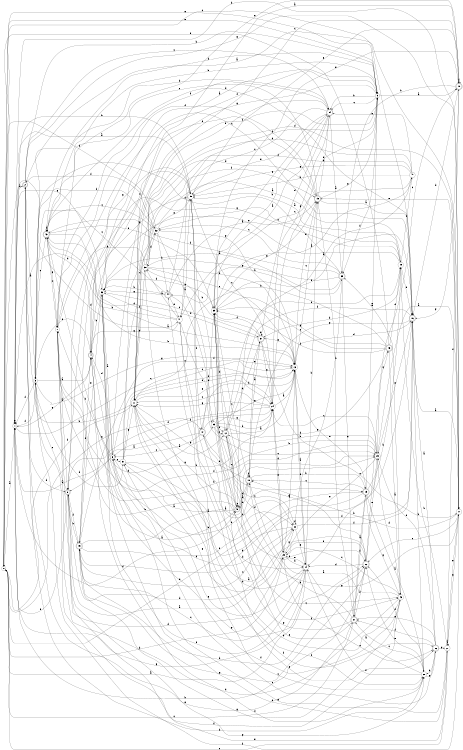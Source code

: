 digraph n39_4 {
__start0 [label="" shape="none"];

rankdir=LR;
size="8,5";

s0 [style="filled", color="black", fillcolor="white" shape="circle", label="0"];
s1 [style="filled", color="black", fillcolor="white" shape="circle", label="1"];
s2 [style="rounded,filled", color="black", fillcolor="white" shape="doublecircle", label="2"];
s3 [style="filled", color="black", fillcolor="white" shape="circle", label="3"];
s4 [style="rounded,filled", color="black", fillcolor="white" shape="doublecircle", label="4"];
s5 [style="rounded,filled", color="black", fillcolor="white" shape="doublecircle", label="5"];
s6 [style="filled", color="black", fillcolor="white" shape="circle", label="6"];
s7 [style="filled", color="black", fillcolor="white" shape="circle", label="7"];
s8 [style="rounded,filled", color="black", fillcolor="white" shape="doublecircle", label="8"];
s9 [style="filled", color="black", fillcolor="white" shape="circle", label="9"];
s10 [style="rounded,filled", color="black", fillcolor="white" shape="doublecircle", label="10"];
s11 [style="filled", color="black", fillcolor="white" shape="circle", label="11"];
s12 [style="rounded,filled", color="black", fillcolor="white" shape="doublecircle", label="12"];
s13 [style="filled", color="black", fillcolor="white" shape="circle", label="13"];
s14 [style="filled", color="black", fillcolor="white" shape="circle", label="14"];
s15 [style="rounded,filled", color="black", fillcolor="white" shape="doublecircle", label="15"];
s16 [style="rounded,filled", color="black", fillcolor="white" shape="doublecircle", label="16"];
s17 [style="filled", color="black", fillcolor="white" shape="circle", label="17"];
s18 [style="rounded,filled", color="black", fillcolor="white" shape="doublecircle", label="18"];
s19 [style="rounded,filled", color="black", fillcolor="white" shape="doublecircle", label="19"];
s20 [style="filled", color="black", fillcolor="white" shape="circle", label="20"];
s21 [style="rounded,filled", color="black", fillcolor="white" shape="doublecircle", label="21"];
s22 [style="rounded,filled", color="black", fillcolor="white" shape="doublecircle", label="22"];
s23 [style="filled", color="black", fillcolor="white" shape="circle", label="23"];
s24 [style="filled", color="black", fillcolor="white" shape="circle", label="24"];
s25 [style="filled", color="black", fillcolor="white" shape="circle", label="25"];
s26 [style="rounded,filled", color="black", fillcolor="white" shape="doublecircle", label="26"];
s27 [style="filled", color="black", fillcolor="white" shape="circle", label="27"];
s28 [style="filled", color="black", fillcolor="white" shape="circle", label="28"];
s29 [style="filled", color="black", fillcolor="white" shape="circle", label="29"];
s30 [style="filled", color="black", fillcolor="white" shape="circle", label="30"];
s31 [style="filled", color="black", fillcolor="white" shape="circle", label="31"];
s32 [style="filled", color="black", fillcolor="white" shape="circle", label="32"];
s33 [style="filled", color="black", fillcolor="white" shape="circle", label="33"];
s34 [style="rounded,filled", color="black", fillcolor="white" shape="doublecircle", label="34"];
s35 [style="rounded,filled", color="black", fillcolor="white" shape="doublecircle", label="35"];
s36 [style="filled", color="black", fillcolor="white" shape="circle", label="36"];
s37 [style="rounded,filled", color="black", fillcolor="white" shape="doublecircle", label="37"];
s38 [style="filled", color="black", fillcolor="white" shape="circle", label="38"];
s39 [style="filled", color="black", fillcolor="white" shape="circle", label="39"];
s40 [style="filled", color="black", fillcolor="white" shape="circle", label="40"];
s41 [style="filled", color="black", fillcolor="white" shape="circle", label="41"];
s42 [style="rounded,filled", color="black", fillcolor="white" shape="doublecircle", label="42"];
s43 [style="filled", color="black", fillcolor="white" shape="circle", label="43"];
s44 [style="rounded,filled", color="black", fillcolor="white" shape="doublecircle", label="44"];
s45 [style="rounded,filled", color="black", fillcolor="white" shape="doublecircle", label="45"];
s46 [style="rounded,filled", color="black", fillcolor="white" shape="doublecircle", label="46"];
s47 [style="rounded,filled", color="black", fillcolor="white" shape="doublecircle", label="47"];
s0 -> s1 [label="a"];
s0 -> s25 [label="b"];
s0 -> s16 [label="c"];
s0 -> s41 [label="d"];
s0 -> s9 [label="e"];
s0 -> s11 [label="f"];
s0 -> s47 [label="g"];
s1 -> s2 [label="a"];
s1 -> s17 [label="b"];
s1 -> s13 [label="c"];
s1 -> s5 [label="d"];
s1 -> s1 [label="e"];
s1 -> s3 [label="f"];
s1 -> s36 [label="g"];
s2 -> s3 [label="a"];
s2 -> s9 [label="b"];
s2 -> s34 [label="c"];
s2 -> s8 [label="d"];
s2 -> s21 [label="e"];
s2 -> s32 [label="f"];
s2 -> s17 [label="g"];
s3 -> s4 [label="a"];
s3 -> s34 [label="b"];
s3 -> s42 [label="c"];
s3 -> s31 [label="d"];
s3 -> s4 [label="e"];
s3 -> s1 [label="f"];
s3 -> s13 [label="g"];
s4 -> s5 [label="a"];
s4 -> s36 [label="b"];
s4 -> s29 [label="c"];
s4 -> s42 [label="d"];
s4 -> s15 [label="e"];
s4 -> s20 [label="f"];
s4 -> s1 [label="g"];
s5 -> s6 [label="a"];
s5 -> s7 [label="b"];
s5 -> s5 [label="c"];
s5 -> s18 [label="d"];
s5 -> s47 [label="e"];
s5 -> s29 [label="f"];
s5 -> s11 [label="g"];
s6 -> s1 [label="a"];
s6 -> s7 [label="b"];
s6 -> s13 [label="c"];
s6 -> s4 [label="d"];
s6 -> s31 [label="e"];
s6 -> s9 [label="f"];
s6 -> s14 [label="g"];
s7 -> s8 [label="a"];
s7 -> s23 [label="b"];
s7 -> s16 [label="c"];
s7 -> s25 [label="d"];
s7 -> s10 [label="e"];
s7 -> s23 [label="f"];
s7 -> s29 [label="g"];
s8 -> s9 [label="a"];
s8 -> s45 [label="b"];
s8 -> s3 [label="c"];
s8 -> s30 [label="d"];
s8 -> s27 [label="e"];
s8 -> s1 [label="f"];
s8 -> s20 [label="g"];
s9 -> s10 [label="a"];
s9 -> s34 [label="b"];
s9 -> s34 [label="c"];
s9 -> s42 [label="d"];
s9 -> s0 [label="e"];
s9 -> s35 [label="f"];
s9 -> s36 [label="g"];
s10 -> s11 [label="a"];
s10 -> s35 [label="b"];
s10 -> s11 [label="c"];
s10 -> s16 [label="d"];
s10 -> s39 [label="e"];
s10 -> s10 [label="f"];
s10 -> s16 [label="g"];
s11 -> s12 [label="a"];
s11 -> s2 [label="b"];
s11 -> s20 [label="c"];
s11 -> s24 [label="d"];
s11 -> s24 [label="e"];
s11 -> s26 [label="f"];
s11 -> s38 [label="g"];
s12 -> s13 [label="a"];
s12 -> s37 [label="b"];
s12 -> s5 [label="c"];
s12 -> s25 [label="d"];
s12 -> s28 [label="e"];
s12 -> s43 [label="f"];
s12 -> s17 [label="g"];
s13 -> s14 [label="a"];
s13 -> s42 [label="b"];
s13 -> s15 [label="c"];
s13 -> s16 [label="d"];
s13 -> s19 [label="e"];
s13 -> s14 [label="f"];
s13 -> s37 [label="g"];
s14 -> s0 [label="a"];
s14 -> s15 [label="b"];
s14 -> s45 [label="c"];
s14 -> s41 [label="d"];
s14 -> s25 [label="e"];
s14 -> s4 [label="f"];
s14 -> s1 [label="g"];
s15 -> s16 [label="a"];
s15 -> s34 [label="b"];
s15 -> s42 [label="c"];
s15 -> s11 [label="d"];
s15 -> s13 [label="e"];
s15 -> s7 [label="f"];
s15 -> s9 [label="g"];
s16 -> s17 [label="a"];
s16 -> s20 [label="b"];
s16 -> s45 [label="c"];
s16 -> s42 [label="d"];
s16 -> s23 [label="e"];
s16 -> s12 [label="f"];
s16 -> s18 [label="g"];
s17 -> s2 [label="a"];
s17 -> s18 [label="b"];
s17 -> s22 [label="c"];
s17 -> s11 [label="d"];
s17 -> s15 [label="e"];
s17 -> s3 [label="f"];
s17 -> s27 [label="g"];
s18 -> s5 [label="a"];
s18 -> s19 [label="b"];
s18 -> s39 [label="c"];
s18 -> s5 [label="d"];
s18 -> s37 [label="e"];
s18 -> s18 [label="f"];
s18 -> s11 [label="g"];
s19 -> s20 [label="a"];
s19 -> s28 [label="b"];
s19 -> s18 [label="c"];
s19 -> s0 [label="d"];
s19 -> s9 [label="e"];
s19 -> s21 [label="f"];
s19 -> s43 [label="g"];
s20 -> s14 [label="a"];
s20 -> s2 [label="b"];
s20 -> s21 [label="c"];
s20 -> s22 [label="d"];
s20 -> s22 [label="e"];
s20 -> s14 [label="f"];
s20 -> s26 [label="g"];
s21 -> s19 [label="a"];
s21 -> s15 [label="b"];
s21 -> s0 [label="c"];
s21 -> s18 [label="d"];
s21 -> s12 [label="e"];
s21 -> s22 [label="f"];
s21 -> s39 [label="g"];
s22 -> s11 [label="a"];
s22 -> s1 [label="b"];
s22 -> s10 [label="c"];
s22 -> s14 [label="d"];
s22 -> s23 [label="e"];
s22 -> s39 [label="f"];
s22 -> s45 [label="g"];
s23 -> s17 [label="a"];
s23 -> s12 [label="b"];
s23 -> s24 [label="c"];
s23 -> s43 [label="d"];
s23 -> s25 [label="e"];
s23 -> s14 [label="f"];
s23 -> s46 [label="g"];
s24 -> s13 [label="a"];
s24 -> s9 [label="b"];
s24 -> s11 [label="c"];
s24 -> s8 [label="d"];
s24 -> s25 [label="e"];
s24 -> s6 [label="f"];
s24 -> s11 [label="g"];
s25 -> s13 [label="a"];
s25 -> s14 [label="b"];
s25 -> s26 [label="c"];
s25 -> s24 [label="d"];
s25 -> s31 [label="e"];
s25 -> s22 [label="f"];
s25 -> s30 [label="g"];
s26 -> s16 [label="a"];
s26 -> s20 [label="b"];
s26 -> s6 [label="c"];
s26 -> s23 [label="d"];
s26 -> s21 [label="e"];
s26 -> s21 [label="f"];
s26 -> s27 [label="g"];
s27 -> s27 [label="a"];
s27 -> s28 [label="b"];
s27 -> s0 [label="c"];
s27 -> s36 [label="d"];
s27 -> s17 [label="e"];
s27 -> s10 [label="f"];
s27 -> s6 [label="g"];
s28 -> s29 [label="a"];
s28 -> s37 [label="b"];
s28 -> s32 [label="c"];
s28 -> s16 [label="d"];
s28 -> s36 [label="e"];
s28 -> s40 [label="f"];
s28 -> s45 [label="g"];
s29 -> s1 [label="a"];
s29 -> s1 [label="b"];
s29 -> s24 [label="c"];
s29 -> s30 [label="d"];
s29 -> s10 [label="e"];
s29 -> s47 [label="f"];
s29 -> s4 [label="g"];
s30 -> s8 [label="a"];
s30 -> s31 [label="b"];
s30 -> s39 [label="c"];
s30 -> s30 [label="d"];
s30 -> s14 [label="e"];
s30 -> s16 [label="f"];
s30 -> s35 [label="g"];
s31 -> s30 [label="a"];
s31 -> s24 [label="b"];
s31 -> s32 [label="c"];
s31 -> s13 [label="d"];
s31 -> s34 [label="e"];
s31 -> s43 [label="f"];
s31 -> s11 [label="g"];
s32 -> s33 [label="a"];
s32 -> s44 [label="b"];
s32 -> s42 [label="c"];
s32 -> s0 [label="d"];
s32 -> s29 [label="e"];
s32 -> s3 [label="f"];
s32 -> s13 [label="g"];
s33 -> s34 [label="a"];
s33 -> s24 [label="b"];
s33 -> s12 [label="c"];
s33 -> s46 [label="d"];
s33 -> s22 [label="e"];
s33 -> s12 [label="f"];
s33 -> s13 [label="g"];
s34 -> s35 [label="a"];
s34 -> s39 [label="b"];
s34 -> s41 [label="c"];
s34 -> s37 [label="d"];
s34 -> s29 [label="e"];
s34 -> s7 [label="f"];
s34 -> s24 [label="g"];
s35 -> s36 [label="a"];
s35 -> s44 [label="b"];
s35 -> s32 [label="c"];
s35 -> s3 [label="d"];
s35 -> s21 [label="e"];
s35 -> s42 [label="f"];
s35 -> s38 [label="g"];
s36 -> s6 [label="a"];
s36 -> s19 [label="b"];
s36 -> s37 [label="c"];
s36 -> s30 [label="d"];
s36 -> s45 [label="e"];
s36 -> s9 [label="f"];
s36 -> s22 [label="g"];
s37 -> s18 [label="a"];
s37 -> s38 [label="b"];
s37 -> s17 [label="c"];
s37 -> s1 [label="d"];
s37 -> s37 [label="e"];
s37 -> s39 [label="f"];
s37 -> s24 [label="g"];
s38 -> s28 [label="a"];
s38 -> s13 [label="b"];
s38 -> s13 [label="c"];
s38 -> s32 [label="d"];
s38 -> s26 [label="e"];
s38 -> s15 [label="f"];
s38 -> s8 [label="g"];
s39 -> s40 [label="a"];
s39 -> s12 [label="b"];
s39 -> s43 [label="c"];
s39 -> s36 [label="d"];
s39 -> s34 [label="e"];
s39 -> s16 [label="f"];
s39 -> s15 [label="g"];
s40 -> s5 [label="a"];
s40 -> s29 [label="b"];
s40 -> s41 [label="c"];
s40 -> s11 [label="d"];
s40 -> s34 [label="e"];
s40 -> s38 [label="f"];
s40 -> s29 [label="g"];
s41 -> s38 [label="a"];
s41 -> s42 [label="b"];
s41 -> s23 [label="c"];
s41 -> s14 [label="d"];
s41 -> s29 [label="e"];
s41 -> s36 [label="f"];
s41 -> s4 [label="g"];
s42 -> s13 [label="a"];
s42 -> s9 [label="b"];
s42 -> s7 [label="c"];
s42 -> s33 [label="d"];
s42 -> s39 [label="e"];
s42 -> s42 [label="f"];
s42 -> s7 [label="g"];
s43 -> s18 [label="a"];
s43 -> s44 [label="b"];
s43 -> s25 [label="c"];
s43 -> s7 [label="d"];
s43 -> s35 [label="e"];
s43 -> s3 [label="f"];
s43 -> s45 [label="g"];
s44 -> s15 [label="a"];
s44 -> s36 [label="b"];
s44 -> s3 [label="c"];
s44 -> s33 [label="d"];
s44 -> s41 [label="e"];
s44 -> s9 [label="f"];
s44 -> s36 [label="g"];
s45 -> s23 [label="a"];
s45 -> s22 [label="b"];
s45 -> s13 [label="c"];
s45 -> s4 [label="d"];
s45 -> s19 [label="e"];
s45 -> s8 [label="f"];
s45 -> s16 [label="g"];
s46 -> s43 [label="a"];
s46 -> s11 [label="b"];
s46 -> s39 [label="c"];
s46 -> s28 [label="d"];
s46 -> s0 [label="e"];
s46 -> s39 [label="f"];
s46 -> s39 [label="g"];
s47 -> s8 [label="a"];
s47 -> s23 [label="b"];
s47 -> s6 [label="c"];
s47 -> s13 [label="d"];
s47 -> s39 [label="e"];
s47 -> s20 [label="f"];
s47 -> s24 [label="g"];

}
